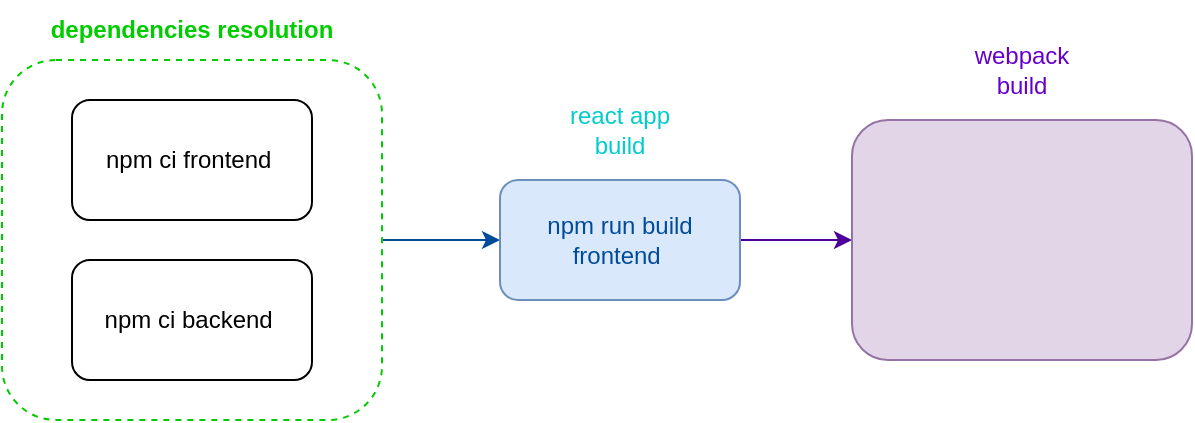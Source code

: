 <mxfile version="17.1.3" type="github">
  <diagram id="0vMwAXOyRod25QS18Oag" name="Page-1">
    <mxGraphModel dx="782" dy="446" grid="1" gridSize="10" guides="1" tooltips="1" connect="1" arrows="1" fold="1" page="1" pageScale="1" pageWidth="827" pageHeight="1169" math="0" shadow="0">
      <root>
        <mxCell id="0" />
        <mxCell id="1" parent="0" />
        <mxCell id="YgUOQPCzT6a9dMAo3o8m-7" style="edgeStyle=orthogonalEdgeStyle;rounded=0;orthogonalLoop=1;jettySize=auto;html=1;entryX=0;entryY=0.5;entryDx=0;entryDy=0;fontColor=#004C99;strokeColor=#004C99;" parent="1" source="YgUOQPCzT6a9dMAo3o8m-3" target="YgUOQPCzT6a9dMAo3o8m-5" edge="1">
          <mxGeometry relative="1" as="geometry" />
        </mxCell>
        <mxCell id="YgUOQPCzT6a9dMAo3o8m-3" value="" style="rounded=1;whiteSpace=wrap;html=1;dashed=1;fillColor=none;strokeColor=#00CC00;" parent="1" vertex="1">
          <mxGeometry x="45" y="60" width="190" height="180" as="geometry" />
        </mxCell>
        <mxCell id="YgUOQPCzT6a9dMAo3o8m-1" value="npm ci frontend&amp;nbsp;" style="rounded=1;whiteSpace=wrap;html=1;" parent="1" vertex="1">
          <mxGeometry x="80" y="80" width="120" height="60" as="geometry" />
        </mxCell>
        <mxCell id="YgUOQPCzT6a9dMAo3o8m-2" value="npm ci backend&amp;nbsp;" style="rounded=1;whiteSpace=wrap;html=1;" parent="1" vertex="1">
          <mxGeometry x="80" y="160" width="120" height="60" as="geometry" />
        </mxCell>
        <mxCell id="YgUOQPCzT6a9dMAo3o8m-4" value="dependencies resolution" style="text;html=1;strokeColor=none;fillColor=none;align=center;verticalAlign=middle;whiteSpace=wrap;rounded=0;dashed=1;fontColor=#00CC00;fontStyle=1" parent="1" vertex="1">
          <mxGeometry x="66.25" y="30" width="147.5" height="30" as="geometry" />
        </mxCell>
        <mxCell id="YgUOQPCzT6a9dMAo3o8m-11" style="edgeStyle=orthogonalEdgeStyle;rounded=0;orthogonalLoop=1;jettySize=auto;html=1;entryX=0;entryY=0.5;entryDx=0;entryDy=0;fontColor=#6600CC;strokeColor=#4C0099;" parent="1" source="YgUOQPCzT6a9dMAo3o8m-5" target="YgUOQPCzT6a9dMAo3o8m-9" edge="1">
          <mxGeometry relative="1" as="geometry" />
        </mxCell>
        <mxCell id="YgUOQPCzT6a9dMAo3o8m-5" value="npm run build frontend&amp;nbsp;" style="rounded=1;whiteSpace=wrap;html=1;fillColor=#dae8fc;strokeColor=#6c8ebf;fontColor=#004C99;" parent="1" vertex="1">
          <mxGeometry x="294" y="120" width="120" height="60" as="geometry" />
        </mxCell>
        <mxCell id="YgUOQPCzT6a9dMAo3o8m-6" value="react app build" style="text;html=1;strokeColor=none;fillColor=none;align=center;verticalAlign=middle;whiteSpace=wrap;rounded=0;dashed=1;fontColor=#00CCCC;" parent="1" vertex="1">
          <mxGeometry x="324" y="80" width="60" height="30" as="geometry" />
        </mxCell>
        <mxCell id="YgUOQPCzT6a9dMAo3o8m-9" value="" style="rounded=1;whiteSpace=wrap;html=1;strokeColor=#9673a6;fillColor=#e1d5e7;" parent="1" vertex="1">
          <mxGeometry x="470" y="90" width="170" height="120" as="geometry" />
        </mxCell>
        <mxCell id="YgUOQPCzT6a9dMAo3o8m-10" value="webpack build" style="text;html=1;strokeColor=none;fillColor=none;align=center;verticalAlign=middle;whiteSpace=wrap;rounded=0;fontColor=#6600CC;" parent="1" vertex="1">
          <mxGeometry x="525" y="50" width="60" height="30" as="geometry" />
        </mxCell>
      </root>
    </mxGraphModel>
  </diagram>
</mxfile>
